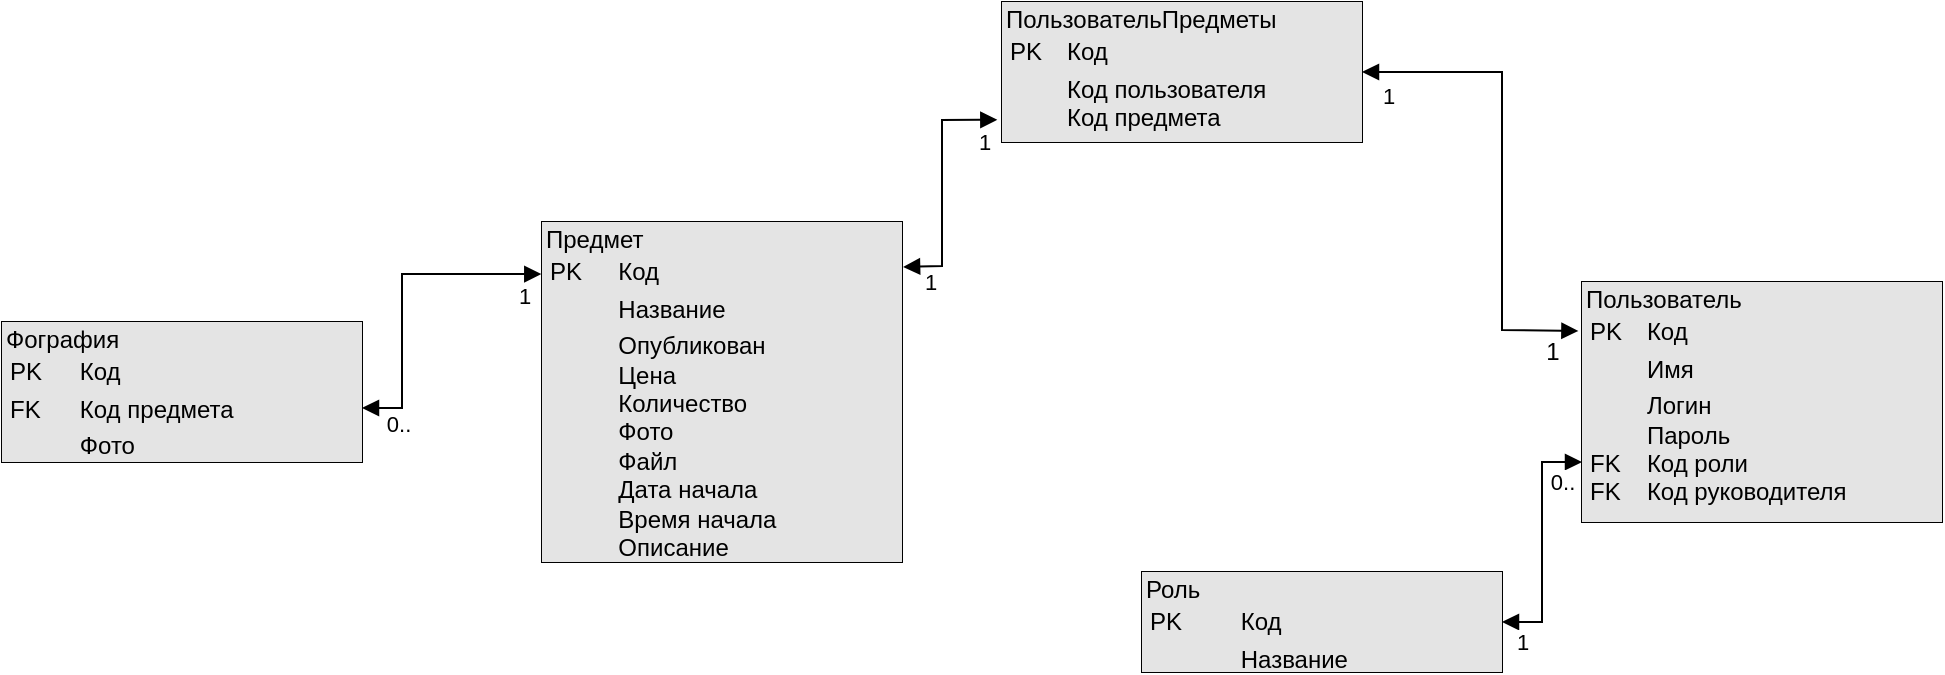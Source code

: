 <mxfile version="26.2.2">
  <diagram name="Страница — 1" id="7e3G5Z6yJVBOaqM1CV3b">
    <mxGraphModel dx="3207" dy="1415" grid="1" gridSize="10" guides="1" tooltips="1" connect="1" arrows="1" fold="1" page="1" pageScale="1" pageWidth="827" pageHeight="1169" math="0" shadow="0">
      <root>
        <mxCell id="0" />
        <mxCell id="1" parent="0" />
        <mxCell id="foYq9AnWjgYfGTagtAil-32" value="&lt;div style=&quot;box-sizing:border-box;width:100%;background:#e4e4e4;padding:2px;&quot;&gt;Фография&lt;table style=&quot;background-color: transparent; color: light-dark(rgb(0, 0, 0), rgb(255, 255, 255)); font-size: 1em; width: 100%;&quot; cellpadding=&quot;2&quot; cellspacing=&quot;0&quot;&gt;&lt;tbody&gt;&lt;tr&gt;&lt;td&gt;PK&lt;/td&gt;&lt;td&gt;Код&lt;/td&gt;&lt;/tr&gt;&lt;tr&gt;&lt;td&gt;FK&lt;/td&gt;&lt;td&gt;Код предмета&lt;/td&gt;&lt;/tr&gt;&lt;tr&gt;&lt;td&gt;&lt;/td&gt;&lt;td&gt;Фото&lt;/td&gt;&lt;/tr&gt;&lt;/tbody&gt;&lt;/table&gt;&lt;/div&gt;" style="verticalAlign=top;align=left;overflow=fill;html=1;whiteSpace=wrap;" parent="1" vertex="1">
          <mxGeometry x="-556" y="400" width="180" height="70" as="geometry" />
        </mxCell>
        <mxCell id="foYq9AnWjgYfGTagtAil-33" value="&lt;div style=&quot;box-sizing:border-box;width:100%;background:#e4e4e4;padding:2px;&quot;&gt;Предмет&lt;table style=&quot;background-color: transparent; color: light-dark(rgb(0, 0, 0), rgb(255, 255, 255)); font-size: 1em; width: 100%;&quot; cellpadding=&quot;2&quot; cellspacing=&quot;0&quot;&gt;&lt;tbody&gt;&lt;tr&gt;&lt;td&gt;PK&lt;/td&gt;&lt;td&gt;Код&lt;/td&gt;&lt;/tr&gt;&lt;tr&gt;&lt;td&gt;&lt;br&gt;&lt;/td&gt;&lt;td&gt;Название&lt;/td&gt;&lt;/tr&gt;&lt;tr&gt;&lt;td&gt;&lt;/td&gt;&lt;td&gt;Опубликован&lt;br&gt;Цена&lt;br&gt;Количество&lt;br&gt;Фото&lt;br&gt;Файл&lt;br&gt;Дата начала&lt;br&gt;Время начала&lt;br&gt;Описание&lt;/td&gt;&lt;/tr&gt;&lt;/tbody&gt;&lt;/table&gt;&lt;/div&gt;" style="verticalAlign=top;align=left;overflow=fill;html=1;whiteSpace=wrap;" parent="1" vertex="1">
          <mxGeometry x="-286" y="350" width="180" height="170" as="geometry" />
        </mxCell>
        <mxCell id="foYq9AnWjgYfGTagtAil-34" value="&lt;div style=&quot;box-sizing:border-box;width:100%;background:#e4e4e4;padding:2px;&quot;&gt;ПользовательПредметы&lt;table style=&quot;background-color: transparent; color: light-dark(rgb(0, 0, 0), rgb(255, 255, 255)); font-size: 1em; width: 100%;&quot; cellpadding=&quot;2&quot; cellspacing=&quot;0&quot;&gt;&lt;tbody&gt;&lt;tr&gt;&lt;td&gt;PK&lt;/td&gt;&lt;td&gt;Код&lt;/td&gt;&lt;/tr&gt;&lt;tr&gt;&lt;td&gt;&lt;br&gt;&lt;/td&gt;&lt;td&gt;Код пользователя&lt;br&gt;Код предмета&lt;/td&gt;&lt;/tr&gt;&lt;/tbody&gt;&lt;/table&gt;&lt;/div&gt;" style="verticalAlign=top;align=left;overflow=fill;html=1;whiteSpace=wrap;" parent="1" vertex="1">
          <mxGeometry x="-56" y="240" width="180" height="70" as="geometry" />
        </mxCell>
        <mxCell id="foYq9AnWjgYfGTagtAil-35" value="&lt;div style=&quot;box-sizing:border-box;width:100%;background:#e4e4e4;padding:2px;&quot;&gt;Роль&lt;table style=&quot;background-color: transparent; color: light-dark(rgb(0, 0, 0), rgb(255, 255, 255)); font-size: 1em; width: 100%;&quot; cellpadding=&quot;2&quot; cellspacing=&quot;0&quot;&gt;&lt;tbody&gt;&lt;tr&gt;&lt;td&gt;PK&lt;/td&gt;&lt;td&gt;Код&lt;/td&gt;&lt;/tr&gt;&lt;tr&gt;&lt;td&gt;&lt;br&gt;&lt;/td&gt;&lt;td&gt;Название&lt;/td&gt;&lt;/tr&gt;&lt;tr&gt;&lt;td&gt;&lt;/td&gt;&lt;td&gt;&lt;br&gt;&lt;/td&gt;&lt;/tr&gt;&lt;/tbody&gt;&lt;/table&gt;&lt;/div&gt;" style="verticalAlign=top;align=left;overflow=fill;html=1;whiteSpace=wrap;" parent="1" vertex="1">
          <mxGeometry x="14" y="525" width="180" height="50" as="geometry" />
        </mxCell>
        <mxCell id="foYq9AnWjgYfGTagtAil-36" value="&lt;div style=&quot;box-sizing:border-box;width:100%;background:#e4e4e4;padding:2px;&quot;&gt;Пользователь&lt;table style=&quot;background-color: transparent; color: light-dark(rgb(0, 0, 0), rgb(255, 255, 255)); font-size: 1em; width: 100%;&quot; cellpadding=&quot;2&quot; cellspacing=&quot;0&quot;&gt;&lt;tbody&gt;&lt;tr&gt;&lt;td&gt;PK&lt;/td&gt;&lt;td&gt;Код&lt;/td&gt;&lt;/tr&gt;&lt;tr&gt;&lt;td&gt;&lt;br&gt;&lt;/td&gt;&lt;td&gt;Имя&lt;/td&gt;&lt;/tr&gt;&lt;tr&gt;&lt;td&gt;&lt;br&gt;&lt;br&gt;FK&lt;br&gt;FK&lt;br&gt;&lt;br&gt;&lt;/td&gt;&lt;td&gt;Логин&lt;br&gt;Пароль&lt;br&gt;Код роли&lt;br&gt;Код руководителя&lt;br&gt;&lt;br&gt;&lt;/td&gt;&lt;/tr&gt;&lt;/tbody&gt;&lt;/table&gt;&lt;/div&gt;" style="verticalAlign=top;align=left;overflow=fill;html=1;whiteSpace=wrap;" parent="1" vertex="1">
          <mxGeometry x="234" y="380" width="180" height="120" as="geometry" />
        </mxCell>
        <mxCell id="foYq9AnWjgYfGTagtAil-47" value="" style="endArrow=block;startArrow=block;endFill=1;startFill=1;html=1;rounded=0;entryX=-0.01;entryY=0.204;entryDx=0;entryDy=0;entryPerimeter=0;" parent="1" source="foYq9AnWjgYfGTagtAil-34" target="foYq9AnWjgYfGTagtAil-36" edge="1">
          <mxGeometry width="160" relative="1" as="geometry">
            <mxPoint x="-66" y="400" as="sourcePoint" />
            <mxPoint x="94" y="400" as="targetPoint" />
            <Array as="points">
              <mxPoint x="194" y="275" />
              <mxPoint x="194" y="404" />
            </Array>
          </mxGeometry>
        </mxCell>
        <mxCell id="foYq9AnWjgYfGTagtAil-63" value="1" style="edgeLabel;html=1;align=center;verticalAlign=middle;resizable=0;points=[];" parent="foYq9AnWjgYfGTagtAil-47" vertex="1" connectable="0">
          <mxGeometry x="-0.944" y="-2" relative="1" as="geometry">
            <mxPoint x="6" y="10" as="offset" />
          </mxGeometry>
        </mxCell>
        <mxCell id="foYq9AnWjgYfGTagtAil-49" value="" style="endArrow=block;startArrow=block;endFill=1;startFill=1;html=1;rounded=0;entryX=1.003;entryY=0.132;entryDx=0;entryDy=0;entryPerimeter=0;exitX=-0.013;exitY=0.841;exitDx=0;exitDy=0;exitPerimeter=0;" parent="1" source="foYq9AnWjgYfGTagtAil-34" target="foYq9AnWjgYfGTagtAil-33" edge="1">
          <mxGeometry width="160" relative="1" as="geometry">
            <mxPoint x="-164" y="310" as="sourcePoint" />
            <mxPoint x="-56" y="439" as="targetPoint" />
            <Array as="points">
              <mxPoint x="-86" y="299" />
              <mxPoint x="-86" y="372" />
            </Array>
          </mxGeometry>
        </mxCell>
        <mxCell id="foYq9AnWjgYfGTagtAil-64" value="1" style="edgeLabel;html=1;align=center;verticalAlign=middle;resizable=0;points=[];" parent="foYq9AnWjgYfGTagtAil-49" vertex="1" connectable="0">
          <mxGeometry x="-0.883" relative="1" as="geometry">
            <mxPoint y="11" as="offset" />
          </mxGeometry>
        </mxCell>
        <mxCell id="foYq9AnWjgYfGTagtAil-65" value="1" style="edgeLabel;html=1;align=center;verticalAlign=middle;resizable=0;points=[];" parent="foYq9AnWjgYfGTagtAil-49" vertex="1" connectable="0">
          <mxGeometry x="0.769" y="1" relative="1" as="geometry">
            <mxPoint y="7" as="offset" />
          </mxGeometry>
        </mxCell>
        <mxCell id="foYq9AnWjgYfGTagtAil-50" value="" style="endArrow=block;startArrow=block;endFill=1;startFill=1;html=1;rounded=0;entryX=0;entryY=0.75;entryDx=0;entryDy=0;exitX=1;exitY=0.5;exitDx=0;exitDy=0;" parent="1" source="foYq9AnWjgYfGTagtAil-35" target="foYq9AnWjgYfGTagtAil-36" edge="1">
          <mxGeometry width="160" relative="1" as="geometry">
            <mxPoint x="-154" y="320" as="sourcePoint" />
            <mxPoint x="-46" y="449" as="targetPoint" />
            <Array as="points">
              <mxPoint x="214" y="550" />
              <mxPoint x="214" y="470" />
            </Array>
          </mxGeometry>
        </mxCell>
        <mxCell id="foYq9AnWjgYfGTagtAil-60" value="0.." style="edgeLabel;html=1;align=center;verticalAlign=middle;resizable=0;points=[];" parent="foYq9AnWjgYfGTagtAil-50" vertex="1" connectable="0">
          <mxGeometry x="0.895" y="-3" relative="1" as="geometry">
            <mxPoint x="-4" y="7" as="offset" />
          </mxGeometry>
        </mxCell>
        <mxCell id="foYq9AnWjgYfGTagtAil-61" value="1" style="edgeLabel;html=1;align=center;verticalAlign=middle;resizable=0;points=[];" parent="foYq9AnWjgYfGTagtAil-50" vertex="1" connectable="0">
          <mxGeometry x="-0.907" y="-1" relative="1" as="geometry">
            <mxPoint x="4" y="9" as="offset" />
          </mxGeometry>
        </mxCell>
        <mxCell id="foYq9AnWjgYfGTagtAil-62" value="1" style="text;html=1;align=center;verticalAlign=middle;resizable=0;points=[];autosize=1;strokeColor=none;fillColor=none;" parent="1" vertex="1">
          <mxGeometry x="204" y="400" width="30" height="30" as="geometry" />
        </mxCell>
        <mxCell id="foYq9AnWjgYfGTagtAil-66" value="" style="endArrow=block;startArrow=block;endFill=1;startFill=1;html=1;rounded=0;entryX=1.003;entryY=0.132;entryDx=0;entryDy=0;entryPerimeter=0;exitX=-0.002;exitY=0.153;exitDx=0;exitDy=0;exitPerimeter=0;" parent="1" source="foYq9AnWjgYfGTagtAil-33" edge="1">
          <mxGeometry width="160" relative="1" as="geometry">
            <mxPoint x="-329" y="370" as="sourcePoint" />
            <mxPoint x="-376" y="443" as="targetPoint" />
            <Array as="points">
              <mxPoint x="-316" y="376" />
              <mxPoint x="-356" y="376" />
              <mxPoint x="-356" y="443" />
            </Array>
          </mxGeometry>
        </mxCell>
        <mxCell id="foYq9AnWjgYfGTagtAil-67" value="1" style="edgeLabel;html=1;align=center;verticalAlign=middle;resizable=0;points=[];" parent="foYq9AnWjgYfGTagtAil-66" vertex="1" connectable="0">
          <mxGeometry x="-0.883" relative="1" as="geometry">
            <mxPoint y="11" as="offset" />
          </mxGeometry>
        </mxCell>
        <mxCell id="foYq9AnWjgYfGTagtAil-68" value="0.." style="edgeLabel;html=1;align=center;verticalAlign=middle;resizable=0;points=[];" parent="foYq9AnWjgYfGTagtAil-66" vertex="1" connectable="0">
          <mxGeometry x="0.769" y="1" relative="1" as="geometry">
            <mxPoint y="7" as="offset" />
          </mxGeometry>
        </mxCell>
      </root>
    </mxGraphModel>
  </diagram>
</mxfile>
